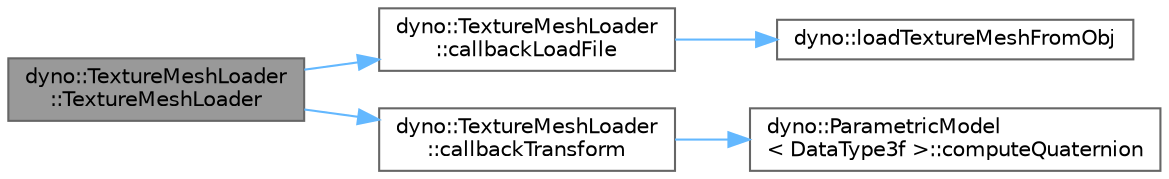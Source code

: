 digraph "dyno::TextureMeshLoader::TextureMeshLoader"
{
 // LATEX_PDF_SIZE
  bgcolor="transparent";
  edge [fontname=Helvetica,fontsize=10,labelfontname=Helvetica,labelfontsize=10];
  node [fontname=Helvetica,fontsize=10,shape=box,height=0.2,width=0.4];
  rankdir="LR";
  Node1 [id="Node000001",label="dyno::TextureMeshLoader\l::TextureMeshLoader",height=0.2,width=0.4,color="gray40", fillcolor="grey60", style="filled", fontcolor="black",tooltip=" "];
  Node1 -> Node2 [id="edge1_Node000001_Node000002",color="steelblue1",style="solid",tooltip=" "];
  Node2 [id="Node000002",label="dyno::TextureMeshLoader\l::callbackLoadFile",height=0.2,width=0.4,color="grey40", fillcolor="white", style="filled",URL="$classdyno_1_1_texture_mesh_loader.html#aee3f7c72269719916f0479aee7ca4217",tooltip=" "];
  Node2 -> Node3 [id="edge2_Node000002_Node000003",color="steelblue1",style="solid",tooltip=" "];
  Node3 [id="Node000003",label="dyno::loadTextureMeshFromObj",height=0.2,width=0.4,color="grey40", fillcolor="white", style="filled",URL="$namespacedyno.html#a7da13207151fd6f86c2438c5626d7868",tooltip=" "];
  Node1 -> Node4 [id="edge3_Node000001_Node000004",color="steelblue1",style="solid",tooltip=" "];
  Node4 [id="Node000004",label="dyno::TextureMeshLoader\l::callbackTransform",height=0.2,width=0.4,color="grey40", fillcolor="white", style="filled",URL="$classdyno_1_1_texture_mesh_loader.html#ac243c55f195933d225f4dcde7a1d6f4b",tooltip=" "];
  Node4 -> Node5 [id="edge4_Node000004_Node000005",color="steelblue1",style="solid",tooltip=" "];
  Node5 [id="Node000005",label="dyno::ParametricModel\l\< DataType3f \>::computeQuaternion",height=0.2,width=0.4,color="grey40", fillcolor="white", style="filled",URL="$classdyno_1_1_parametric_model.html#a56847649a0ae44a75ce3d9ff8c3d75df",tooltip=" "];
}
